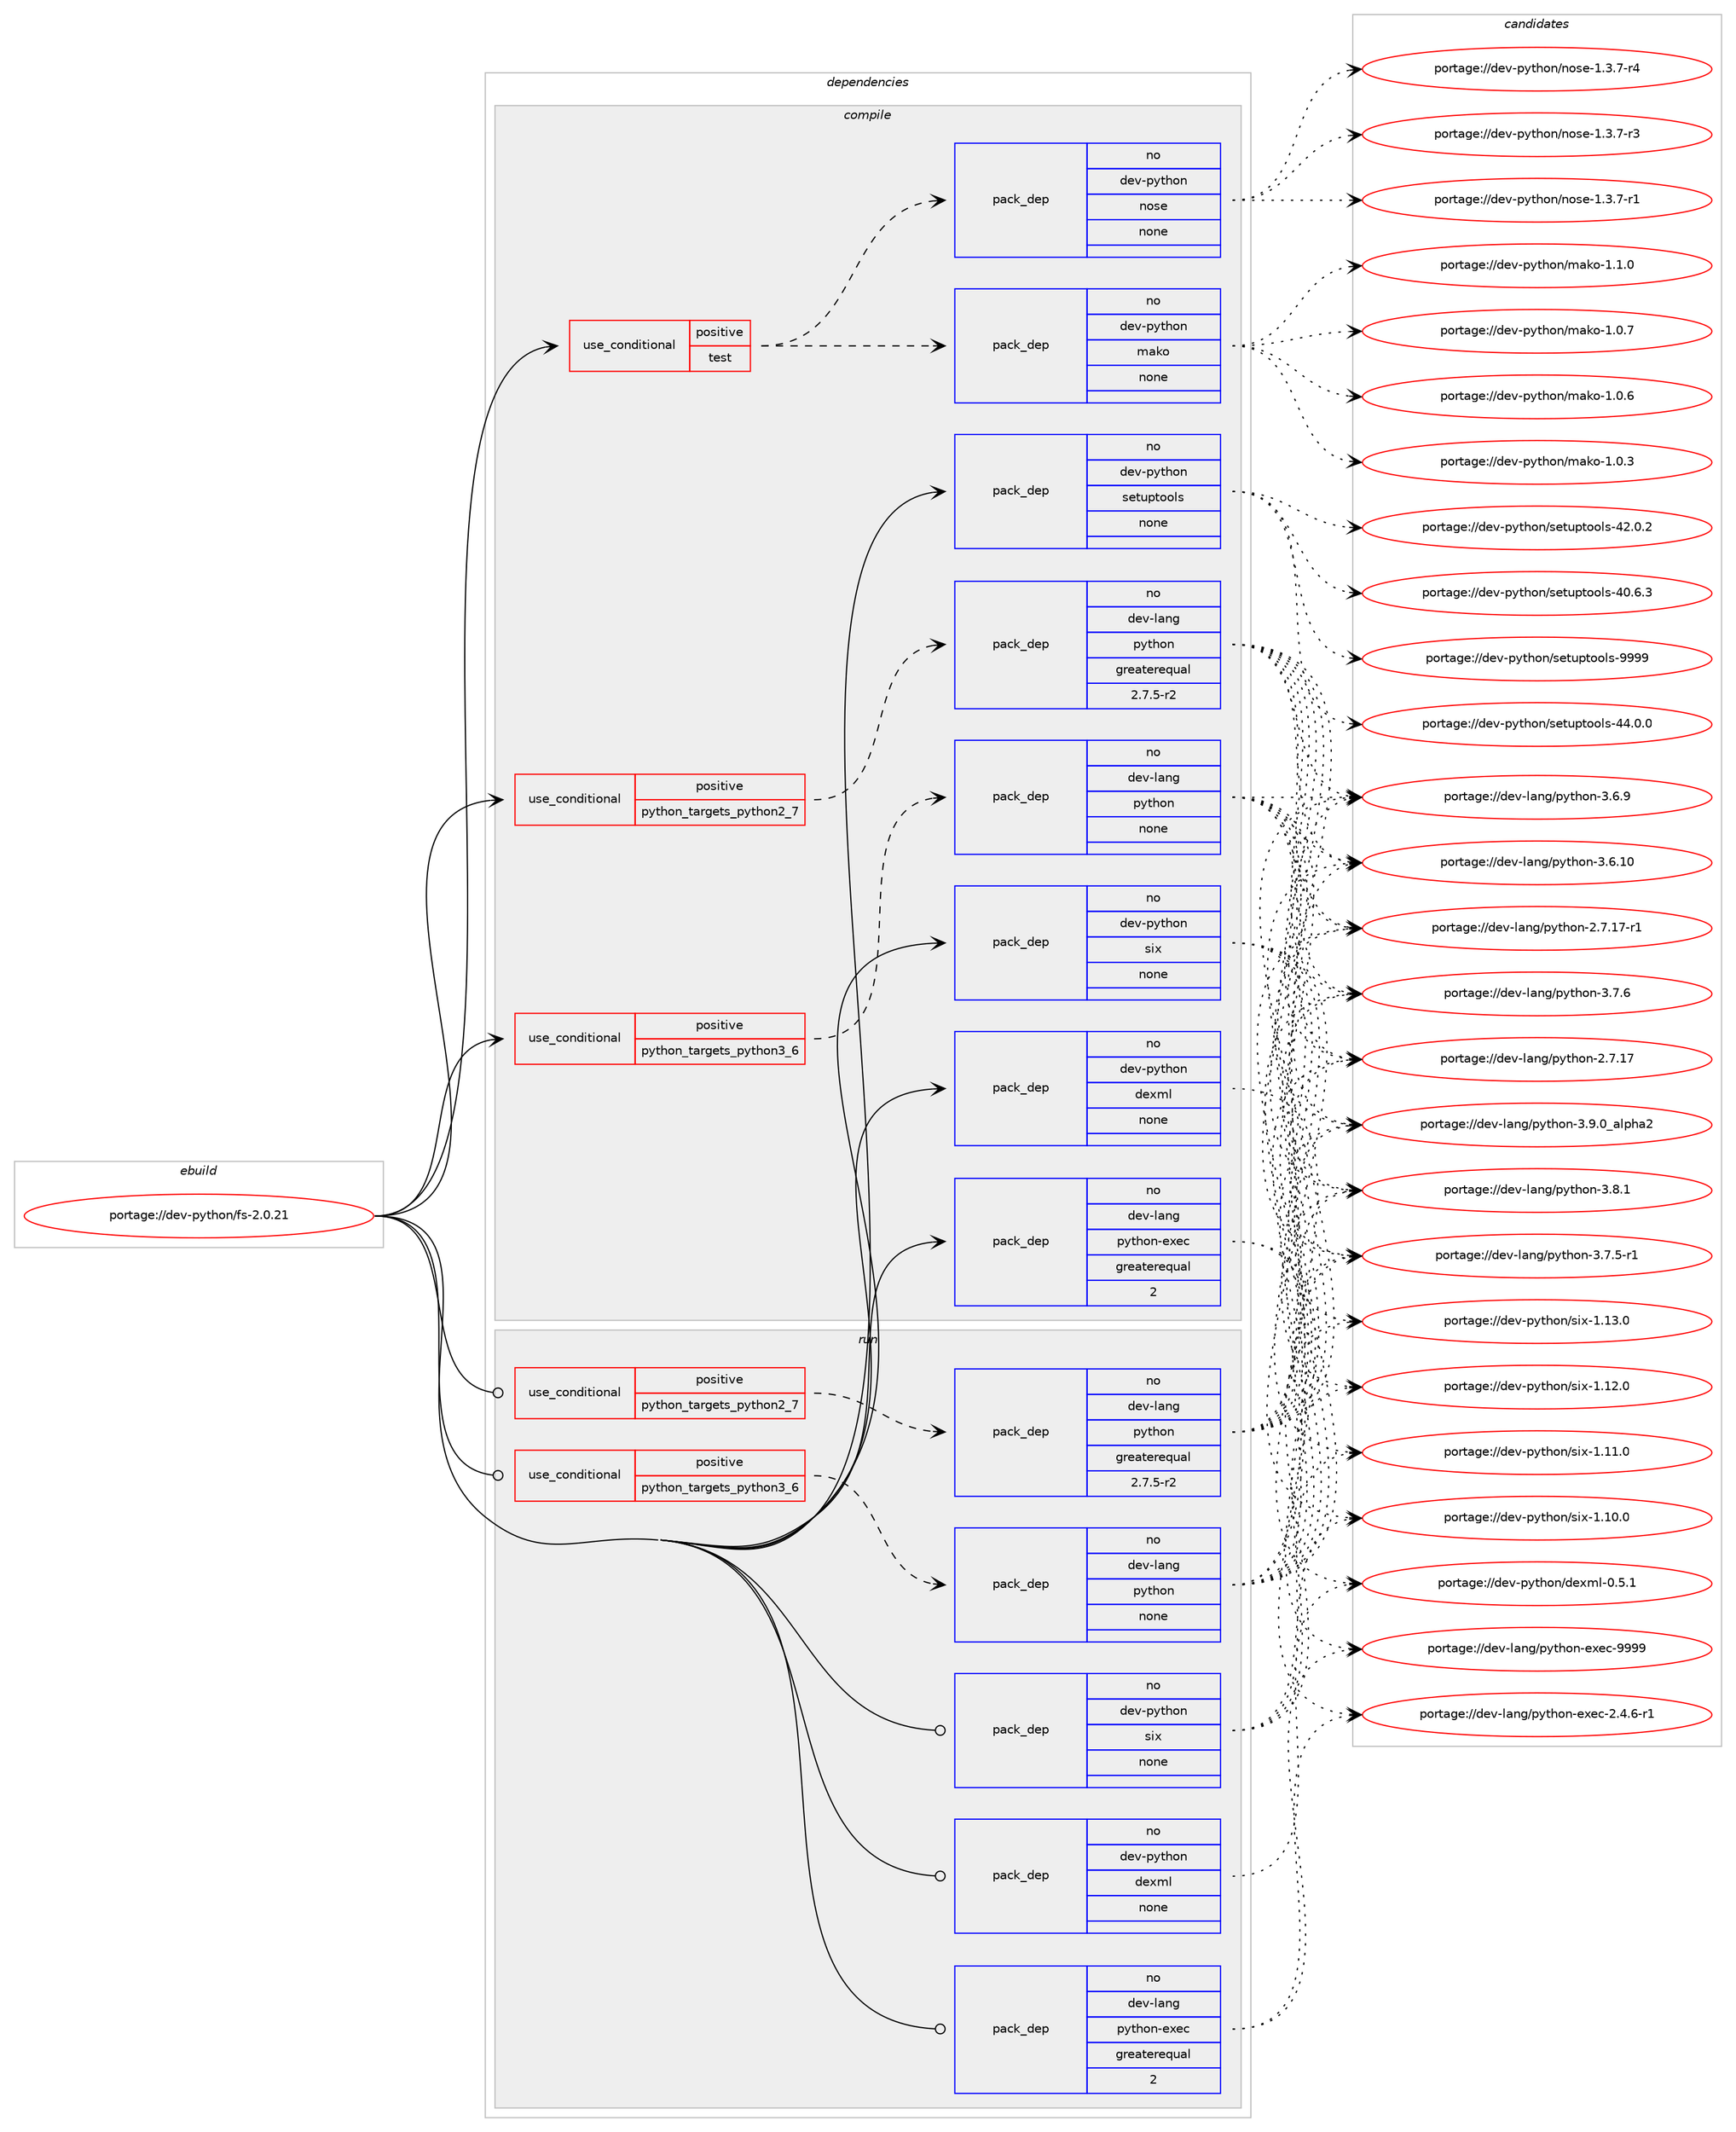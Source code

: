digraph prolog {

# *************
# Graph options
# *************

newrank=true;
concentrate=true;
compound=true;
graph [rankdir=LR,fontname=Helvetica,fontsize=10,ranksep=1.5];#, ranksep=2.5, nodesep=0.2];
edge  [arrowhead=vee];
node  [fontname=Helvetica,fontsize=10];

# **********
# The ebuild
# **********

subgraph cluster_leftcol {
color=gray;
label=<<i>ebuild</i>>;
id [label="portage://dev-python/fs-2.0.21", color=red, width=4, href="../dev-python/fs-2.0.21.svg"];
}

# ****************
# The dependencies
# ****************

subgraph cluster_midcol {
color=gray;
label=<<i>dependencies</i>>;
subgraph cluster_compile {
fillcolor="#eeeeee";
style=filled;
label=<<i>compile</i>>;
subgraph cond115583 {
dependency459833 [label=<<TABLE BORDER="0" CELLBORDER="1" CELLSPACING="0" CELLPADDING="4"><TR><TD ROWSPAN="3" CELLPADDING="10">use_conditional</TD></TR><TR><TD>positive</TD></TR><TR><TD>python_targets_python2_7</TD></TR></TABLE>>, shape=none, color=red];
subgraph pack339260 {
dependency459834 [label=<<TABLE BORDER="0" CELLBORDER="1" CELLSPACING="0" CELLPADDING="4" WIDTH="220"><TR><TD ROWSPAN="6" CELLPADDING="30">pack_dep</TD></TR><TR><TD WIDTH="110">no</TD></TR><TR><TD>dev-lang</TD></TR><TR><TD>python</TD></TR><TR><TD>greaterequal</TD></TR><TR><TD>2.7.5-r2</TD></TR></TABLE>>, shape=none, color=blue];
}
dependency459833:e -> dependency459834:w [weight=20,style="dashed",arrowhead="vee"];
}
id:e -> dependency459833:w [weight=20,style="solid",arrowhead="vee"];
subgraph cond115584 {
dependency459835 [label=<<TABLE BORDER="0" CELLBORDER="1" CELLSPACING="0" CELLPADDING="4"><TR><TD ROWSPAN="3" CELLPADDING="10">use_conditional</TD></TR><TR><TD>positive</TD></TR><TR><TD>python_targets_python3_6</TD></TR></TABLE>>, shape=none, color=red];
subgraph pack339261 {
dependency459836 [label=<<TABLE BORDER="0" CELLBORDER="1" CELLSPACING="0" CELLPADDING="4" WIDTH="220"><TR><TD ROWSPAN="6" CELLPADDING="30">pack_dep</TD></TR><TR><TD WIDTH="110">no</TD></TR><TR><TD>dev-lang</TD></TR><TR><TD>python</TD></TR><TR><TD>none</TD></TR><TR><TD></TD></TR></TABLE>>, shape=none, color=blue];
}
dependency459835:e -> dependency459836:w [weight=20,style="dashed",arrowhead="vee"];
}
id:e -> dependency459835:w [weight=20,style="solid",arrowhead="vee"];
subgraph cond115585 {
dependency459837 [label=<<TABLE BORDER="0" CELLBORDER="1" CELLSPACING="0" CELLPADDING="4"><TR><TD ROWSPAN="3" CELLPADDING="10">use_conditional</TD></TR><TR><TD>positive</TD></TR><TR><TD>test</TD></TR></TABLE>>, shape=none, color=red];
subgraph pack339262 {
dependency459838 [label=<<TABLE BORDER="0" CELLBORDER="1" CELLSPACING="0" CELLPADDING="4" WIDTH="220"><TR><TD ROWSPAN="6" CELLPADDING="30">pack_dep</TD></TR><TR><TD WIDTH="110">no</TD></TR><TR><TD>dev-python</TD></TR><TR><TD>mako</TD></TR><TR><TD>none</TD></TR><TR><TD></TD></TR></TABLE>>, shape=none, color=blue];
}
dependency459837:e -> dependency459838:w [weight=20,style="dashed",arrowhead="vee"];
subgraph pack339263 {
dependency459839 [label=<<TABLE BORDER="0" CELLBORDER="1" CELLSPACING="0" CELLPADDING="4" WIDTH="220"><TR><TD ROWSPAN="6" CELLPADDING="30">pack_dep</TD></TR><TR><TD WIDTH="110">no</TD></TR><TR><TD>dev-python</TD></TR><TR><TD>nose</TD></TR><TR><TD>none</TD></TR><TR><TD></TD></TR></TABLE>>, shape=none, color=blue];
}
dependency459837:e -> dependency459839:w [weight=20,style="dashed",arrowhead="vee"];
}
id:e -> dependency459837:w [weight=20,style="solid",arrowhead="vee"];
subgraph pack339264 {
dependency459840 [label=<<TABLE BORDER="0" CELLBORDER="1" CELLSPACING="0" CELLPADDING="4" WIDTH="220"><TR><TD ROWSPAN="6" CELLPADDING="30">pack_dep</TD></TR><TR><TD WIDTH="110">no</TD></TR><TR><TD>dev-lang</TD></TR><TR><TD>python-exec</TD></TR><TR><TD>greaterequal</TD></TR><TR><TD>2</TD></TR></TABLE>>, shape=none, color=blue];
}
id:e -> dependency459840:w [weight=20,style="solid",arrowhead="vee"];
subgraph pack339265 {
dependency459841 [label=<<TABLE BORDER="0" CELLBORDER="1" CELLSPACING="0" CELLPADDING="4" WIDTH="220"><TR><TD ROWSPAN="6" CELLPADDING="30">pack_dep</TD></TR><TR><TD WIDTH="110">no</TD></TR><TR><TD>dev-python</TD></TR><TR><TD>dexml</TD></TR><TR><TD>none</TD></TR><TR><TD></TD></TR></TABLE>>, shape=none, color=blue];
}
id:e -> dependency459841:w [weight=20,style="solid",arrowhead="vee"];
subgraph pack339266 {
dependency459842 [label=<<TABLE BORDER="0" CELLBORDER="1" CELLSPACING="0" CELLPADDING="4" WIDTH="220"><TR><TD ROWSPAN="6" CELLPADDING="30">pack_dep</TD></TR><TR><TD WIDTH="110">no</TD></TR><TR><TD>dev-python</TD></TR><TR><TD>setuptools</TD></TR><TR><TD>none</TD></TR><TR><TD></TD></TR></TABLE>>, shape=none, color=blue];
}
id:e -> dependency459842:w [weight=20,style="solid",arrowhead="vee"];
subgraph pack339267 {
dependency459843 [label=<<TABLE BORDER="0" CELLBORDER="1" CELLSPACING="0" CELLPADDING="4" WIDTH="220"><TR><TD ROWSPAN="6" CELLPADDING="30">pack_dep</TD></TR><TR><TD WIDTH="110">no</TD></TR><TR><TD>dev-python</TD></TR><TR><TD>six</TD></TR><TR><TD>none</TD></TR><TR><TD></TD></TR></TABLE>>, shape=none, color=blue];
}
id:e -> dependency459843:w [weight=20,style="solid",arrowhead="vee"];
}
subgraph cluster_compileandrun {
fillcolor="#eeeeee";
style=filled;
label=<<i>compile and run</i>>;
}
subgraph cluster_run {
fillcolor="#eeeeee";
style=filled;
label=<<i>run</i>>;
subgraph cond115586 {
dependency459844 [label=<<TABLE BORDER="0" CELLBORDER="1" CELLSPACING="0" CELLPADDING="4"><TR><TD ROWSPAN="3" CELLPADDING="10">use_conditional</TD></TR><TR><TD>positive</TD></TR><TR><TD>python_targets_python2_7</TD></TR></TABLE>>, shape=none, color=red];
subgraph pack339268 {
dependency459845 [label=<<TABLE BORDER="0" CELLBORDER="1" CELLSPACING="0" CELLPADDING="4" WIDTH="220"><TR><TD ROWSPAN="6" CELLPADDING="30">pack_dep</TD></TR><TR><TD WIDTH="110">no</TD></TR><TR><TD>dev-lang</TD></TR><TR><TD>python</TD></TR><TR><TD>greaterequal</TD></TR><TR><TD>2.7.5-r2</TD></TR></TABLE>>, shape=none, color=blue];
}
dependency459844:e -> dependency459845:w [weight=20,style="dashed",arrowhead="vee"];
}
id:e -> dependency459844:w [weight=20,style="solid",arrowhead="odot"];
subgraph cond115587 {
dependency459846 [label=<<TABLE BORDER="0" CELLBORDER="1" CELLSPACING="0" CELLPADDING="4"><TR><TD ROWSPAN="3" CELLPADDING="10">use_conditional</TD></TR><TR><TD>positive</TD></TR><TR><TD>python_targets_python3_6</TD></TR></TABLE>>, shape=none, color=red];
subgraph pack339269 {
dependency459847 [label=<<TABLE BORDER="0" CELLBORDER="1" CELLSPACING="0" CELLPADDING="4" WIDTH="220"><TR><TD ROWSPAN="6" CELLPADDING="30">pack_dep</TD></TR><TR><TD WIDTH="110">no</TD></TR><TR><TD>dev-lang</TD></TR><TR><TD>python</TD></TR><TR><TD>none</TD></TR><TR><TD></TD></TR></TABLE>>, shape=none, color=blue];
}
dependency459846:e -> dependency459847:w [weight=20,style="dashed",arrowhead="vee"];
}
id:e -> dependency459846:w [weight=20,style="solid",arrowhead="odot"];
subgraph pack339270 {
dependency459848 [label=<<TABLE BORDER="0" CELLBORDER="1" CELLSPACING="0" CELLPADDING="4" WIDTH="220"><TR><TD ROWSPAN="6" CELLPADDING="30">pack_dep</TD></TR><TR><TD WIDTH="110">no</TD></TR><TR><TD>dev-lang</TD></TR><TR><TD>python-exec</TD></TR><TR><TD>greaterequal</TD></TR><TR><TD>2</TD></TR></TABLE>>, shape=none, color=blue];
}
id:e -> dependency459848:w [weight=20,style="solid",arrowhead="odot"];
subgraph pack339271 {
dependency459849 [label=<<TABLE BORDER="0" CELLBORDER="1" CELLSPACING="0" CELLPADDING="4" WIDTH="220"><TR><TD ROWSPAN="6" CELLPADDING="30">pack_dep</TD></TR><TR><TD WIDTH="110">no</TD></TR><TR><TD>dev-python</TD></TR><TR><TD>dexml</TD></TR><TR><TD>none</TD></TR><TR><TD></TD></TR></TABLE>>, shape=none, color=blue];
}
id:e -> dependency459849:w [weight=20,style="solid",arrowhead="odot"];
subgraph pack339272 {
dependency459850 [label=<<TABLE BORDER="0" CELLBORDER="1" CELLSPACING="0" CELLPADDING="4" WIDTH="220"><TR><TD ROWSPAN="6" CELLPADDING="30">pack_dep</TD></TR><TR><TD WIDTH="110">no</TD></TR><TR><TD>dev-python</TD></TR><TR><TD>six</TD></TR><TR><TD>none</TD></TR><TR><TD></TD></TR></TABLE>>, shape=none, color=blue];
}
id:e -> dependency459850:w [weight=20,style="solid",arrowhead="odot"];
}
}

# **************
# The candidates
# **************

subgraph cluster_choices {
rank=same;
color=gray;
label=<<i>candidates</i>>;

subgraph choice339260 {
color=black;
nodesep=1;
choice10010111845108971101034711212111610411111045514657464895971081121049750 [label="portage://dev-lang/python-3.9.0_alpha2", color=red, width=4,href="../dev-lang/python-3.9.0_alpha2.svg"];
choice100101118451089711010347112121116104111110455146564649 [label="portage://dev-lang/python-3.8.1", color=red, width=4,href="../dev-lang/python-3.8.1.svg"];
choice100101118451089711010347112121116104111110455146554654 [label="portage://dev-lang/python-3.7.6", color=red, width=4,href="../dev-lang/python-3.7.6.svg"];
choice1001011184510897110103471121211161041111104551465546534511449 [label="portage://dev-lang/python-3.7.5-r1", color=red, width=4,href="../dev-lang/python-3.7.5-r1.svg"];
choice100101118451089711010347112121116104111110455146544657 [label="portage://dev-lang/python-3.6.9", color=red, width=4,href="../dev-lang/python-3.6.9.svg"];
choice10010111845108971101034711212111610411111045514654464948 [label="portage://dev-lang/python-3.6.10", color=red, width=4,href="../dev-lang/python-3.6.10.svg"];
choice100101118451089711010347112121116104111110455046554649554511449 [label="portage://dev-lang/python-2.7.17-r1", color=red, width=4,href="../dev-lang/python-2.7.17-r1.svg"];
choice10010111845108971101034711212111610411111045504655464955 [label="portage://dev-lang/python-2.7.17", color=red, width=4,href="../dev-lang/python-2.7.17.svg"];
dependency459834:e -> choice10010111845108971101034711212111610411111045514657464895971081121049750:w [style=dotted,weight="100"];
dependency459834:e -> choice100101118451089711010347112121116104111110455146564649:w [style=dotted,weight="100"];
dependency459834:e -> choice100101118451089711010347112121116104111110455146554654:w [style=dotted,weight="100"];
dependency459834:e -> choice1001011184510897110103471121211161041111104551465546534511449:w [style=dotted,weight="100"];
dependency459834:e -> choice100101118451089711010347112121116104111110455146544657:w [style=dotted,weight="100"];
dependency459834:e -> choice10010111845108971101034711212111610411111045514654464948:w [style=dotted,weight="100"];
dependency459834:e -> choice100101118451089711010347112121116104111110455046554649554511449:w [style=dotted,weight="100"];
dependency459834:e -> choice10010111845108971101034711212111610411111045504655464955:w [style=dotted,weight="100"];
}
subgraph choice339261 {
color=black;
nodesep=1;
choice10010111845108971101034711212111610411111045514657464895971081121049750 [label="portage://dev-lang/python-3.9.0_alpha2", color=red, width=4,href="../dev-lang/python-3.9.0_alpha2.svg"];
choice100101118451089711010347112121116104111110455146564649 [label="portage://dev-lang/python-3.8.1", color=red, width=4,href="../dev-lang/python-3.8.1.svg"];
choice100101118451089711010347112121116104111110455146554654 [label="portage://dev-lang/python-3.7.6", color=red, width=4,href="../dev-lang/python-3.7.6.svg"];
choice1001011184510897110103471121211161041111104551465546534511449 [label="portage://dev-lang/python-3.7.5-r1", color=red, width=4,href="../dev-lang/python-3.7.5-r1.svg"];
choice100101118451089711010347112121116104111110455146544657 [label="portage://dev-lang/python-3.6.9", color=red, width=4,href="../dev-lang/python-3.6.9.svg"];
choice10010111845108971101034711212111610411111045514654464948 [label="portage://dev-lang/python-3.6.10", color=red, width=4,href="../dev-lang/python-3.6.10.svg"];
choice100101118451089711010347112121116104111110455046554649554511449 [label="portage://dev-lang/python-2.7.17-r1", color=red, width=4,href="../dev-lang/python-2.7.17-r1.svg"];
choice10010111845108971101034711212111610411111045504655464955 [label="portage://dev-lang/python-2.7.17", color=red, width=4,href="../dev-lang/python-2.7.17.svg"];
dependency459836:e -> choice10010111845108971101034711212111610411111045514657464895971081121049750:w [style=dotted,weight="100"];
dependency459836:e -> choice100101118451089711010347112121116104111110455146564649:w [style=dotted,weight="100"];
dependency459836:e -> choice100101118451089711010347112121116104111110455146554654:w [style=dotted,weight="100"];
dependency459836:e -> choice1001011184510897110103471121211161041111104551465546534511449:w [style=dotted,weight="100"];
dependency459836:e -> choice100101118451089711010347112121116104111110455146544657:w [style=dotted,weight="100"];
dependency459836:e -> choice10010111845108971101034711212111610411111045514654464948:w [style=dotted,weight="100"];
dependency459836:e -> choice100101118451089711010347112121116104111110455046554649554511449:w [style=dotted,weight="100"];
dependency459836:e -> choice10010111845108971101034711212111610411111045504655464955:w [style=dotted,weight="100"];
}
subgraph choice339262 {
color=black;
nodesep=1;
choice100101118451121211161041111104710997107111454946494648 [label="portage://dev-python/mako-1.1.0", color=red, width=4,href="../dev-python/mako-1.1.0.svg"];
choice100101118451121211161041111104710997107111454946484655 [label="portage://dev-python/mako-1.0.7", color=red, width=4,href="../dev-python/mako-1.0.7.svg"];
choice100101118451121211161041111104710997107111454946484654 [label="portage://dev-python/mako-1.0.6", color=red, width=4,href="../dev-python/mako-1.0.6.svg"];
choice100101118451121211161041111104710997107111454946484651 [label="portage://dev-python/mako-1.0.3", color=red, width=4,href="../dev-python/mako-1.0.3.svg"];
dependency459838:e -> choice100101118451121211161041111104710997107111454946494648:w [style=dotted,weight="100"];
dependency459838:e -> choice100101118451121211161041111104710997107111454946484655:w [style=dotted,weight="100"];
dependency459838:e -> choice100101118451121211161041111104710997107111454946484654:w [style=dotted,weight="100"];
dependency459838:e -> choice100101118451121211161041111104710997107111454946484651:w [style=dotted,weight="100"];
}
subgraph choice339263 {
color=black;
nodesep=1;
choice10010111845112121116104111110471101111151014549465146554511452 [label="portage://dev-python/nose-1.3.7-r4", color=red, width=4,href="../dev-python/nose-1.3.7-r4.svg"];
choice10010111845112121116104111110471101111151014549465146554511451 [label="portage://dev-python/nose-1.3.7-r3", color=red, width=4,href="../dev-python/nose-1.3.7-r3.svg"];
choice10010111845112121116104111110471101111151014549465146554511449 [label="portage://dev-python/nose-1.3.7-r1", color=red, width=4,href="../dev-python/nose-1.3.7-r1.svg"];
dependency459839:e -> choice10010111845112121116104111110471101111151014549465146554511452:w [style=dotted,weight="100"];
dependency459839:e -> choice10010111845112121116104111110471101111151014549465146554511451:w [style=dotted,weight="100"];
dependency459839:e -> choice10010111845112121116104111110471101111151014549465146554511449:w [style=dotted,weight="100"];
}
subgraph choice339264 {
color=black;
nodesep=1;
choice10010111845108971101034711212111610411111045101120101994557575757 [label="portage://dev-lang/python-exec-9999", color=red, width=4,href="../dev-lang/python-exec-9999.svg"];
choice10010111845108971101034711212111610411111045101120101994550465246544511449 [label="portage://dev-lang/python-exec-2.4.6-r1", color=red, width=4,href="../dev-lang/python-exec-2.4.6-r1.svg"];
dependency459840:e -> choice10010111845108971101034711212111610411111045101120101994557575757:w [style=dotted,weight="100"];
dependency459840:e -> choice10010111845108971101034711212111610411111045101120101994550465246544511449:w [style=dotted,weight="100"];
}
subgraph choice339265 {
color=black;
nodesep=1;
choice1001011184511212111610411111047100101120109108454846534649 [label="portage://dev-python/dexml-0.5.1", color=red, width=4,href="../dev-python/dexml-0.5.1.svg"];
dependency459841:e -> choice1001011184511212111610411111047100101120109108454846534649:w [style=dotted,weight="100"];
}
subgraph choice339266 {
color=black;
nodesep=1;
choice10010111845112121116104111110471151011161171121161111111081154557575757 [label="portage://dev-python/setuptools-9999", color=red, width=4,href="../dev-python/setuptools-9999.svg"];
choice100101118451121211161041111104711510111611711211611111110811545525246484648 [label="portage://dev-python/setuptools-44.0.0", color=red, width=4,href="../dev-python/setuptools-44.0.0.svg"];
choice100101118451121211161041111104711510111611711211611111110811545525046484650 [label="portage://dev-python/setuptools-42.0.2", color=red, width=4,href="../dev-python/setuptools-42.0.2.svg"];
choice100101118451121211161041111104711510111611711211611111110811545524846544651 [label="portage://dev-python/setuptools-40.6.3", color=red, width=4,href="../dev-python/setuptools-40.6.3.svg"];
dependency459842:e -> choice10010111845112121116104111110471151011161171121161111111081154557575757:w [style=dotted,weight="100"];
dependency459842:e -> choice100101118451121211161041111104711510111611711211611111110811545525246484648:w [style=dotted,weight="100"];
dependency459842:e -> choice100101118451121211161041111104711510111611711211611111110811545525046484650:w [style=dotted,weight="100"];
dependency459842:e -> choice100101118451121211161041111104711510111611711211611111110811545524846544651:w [style=dotted,weight="100"];
}
subgraph choice339267 {
color=black;
nodesep=1;
choice100101118451121211161041111104711510512045494649514648 [label="portage://dev-python/six-1.13.0", color=red, width=4,href="../dev-python/six-1.13.0.svg"];
choice100101118451121211161041111104711510512045494649504648 [label="portage://dev-python/six-1.12.0", color=red, width=4,href="../dev-python/six-1.12.0.svg"];
choice100101118451121211161041111104711510512045494649494648 [label="portage://dev-python/six-1.11.0", color=red, width=4,href="../dev-python/six-1.11.0.svg"];
choice100101118451121211161041111104711510512045494649484648 [label="portage://dev-python/six-1.10.0", color=red, width=4,href="../dev-python/six-1.10.0.svg"];
dependency459843:e -> choice100101118451121211161041111104711510512045494649514648:w [style=dotted,weight="100"];
dependency459843:e -> choice100101118451121211161041111104711510512045494649504648:w [style=dotted,weight="100"];
dependency459843:e -> choice100101118451121211161041111104711510512045494649494648:w [style=dotted,weight="100"];
dependency459843:e -> choice100101118451121211161041111104711510512045494649484648:w [style=dotted,weight="100"];
}
subgraph choice339268 {
color=black;
nodesep=1;
choice10010111845108971101034711212111610411111045514657464895971081121049750 [label="portage://dev-lang/python-3.9.0_alpha2", color=red, width=4,href="../dev-lang/python-3.9.0_alpha2.svg"];
choice100101118451089711010347112121116104111110455146564649 [label="portage://dev-lang/python-3.8.1", color=red, width=4,href="../dev-lang/python-3.8.1.svg"];
choice100101118451089711010347112121116104111110455146554654 [label="portage://dev-lang/python-3.7.6", color=red, width=4,href="../dev-lang/python-3.7.6.svg"];
choice1001011184510897110103471121211161041111104551465546534511449 [label="portage://dev-lang/python-3.7.5-r1", color=red, width=4,href="../dev-lang/python-3.7.5-r1.svg"];
choice100101118451089711010347112121116104111110455146544657 [label="portage://dev-lang/python-3.6.9", color=red, width=4,href="../dev-lang/python-3.6.9.svg"];
choice10010111845108971101034711212111610411111045514654464948 [label="portage://dev-lang/python-3.6.10", color=red, width=4,href="../dev-lang/python-3.6.10.svg"];
choice100101118451089711010347112121116104111110455046554649554511449 [label="portage://dev-lang/python-2.7.17-r1", color=red, width=4,href="../dev-lang/python-2.7.17-r1.svg"];
choice10010111845108971101034711212111610411111045504655464955 [label="portage://dev-lang/python-2.7.17", color=red, width=4,href="../dev-lang/python-2.7.17.svg"];
dependency459845:e -> choice10010111845108971101034711212111610411111045514657464895971081121049750:w [style=dotted,weight="100"];
dependency459845:e -> choice100101118451089711010347112121116104111110455146564649:w [style=dotted,weight="100"];
dependency459845:e -> choice100101118451089711010347112121116104111110455146554654:w [style=dotted,weight="100"];
dependency459845:e -> choice1001011184510897110103471121211161041111104551465546534511449:w [style=dotted,weight="100"];
dependency459845:e -> choice100101118451089711010347112121116104111110455146544657:w [style=dotted,weight="100"];
dependency459845:e -> choice10010111845108971101034711212111610411111045514654464948:w [style=dotted,weight="100"];
dependency459845:e -> choice100101118451089711010347112121116104111110455046554649554511449:w [style=dotted,weight="100"];
dependency459845:e -> choice10010111845108971101034711212111610411111045504655464955:w [style=dotted,weight="100"];
}
subgraph choice339269 {
color=black;
nodesep=1;
choice10010111845108971101034711212111610411111045514657464895971081121049750 [label="portage://dev-lang/python-3.9.0_alpha2", color=red, width=4,href="../dev-lang/python-3.9.0_alpha2.svg"];
choice100101118451089711010347112121116104111110455146564649 [label="portage://dev-lang/python-3.8.1", color=red, width=4,href="../dev-lang/python-3.8.1.svg"];
choice100101118451089711010347112121116104111110455146554654 [label="portage://dev-lang/python-3.7.6", color=red, width=4,href="../dev-lang/python-3.7.6.svg"];
choice1001011184510897110103471121211161041111104551465546534511449 [label="portage://dev-lang/python-3.7.5-r1", color=red, width=4,href="../dev-lang/python-3.7.5-r1.svg"];
choice100101118451089711010347112121116104111110455146544657 [label="portage://dev-lang/python-3.6.9", color=red, width=4,href="../dev-lang/python-3.6.9.svg"];
choice10010111845108971101034711212111610411111045514654464948 [label="portage://dev-lang/python-3.6.10", color=red, width=4,href="../dev-lang/python-3.6.10.svg"];
choice100101118451089711010347112121116104111110455046554649554511449 [label="portage://dev-lang/python-2.7.17-r1", color=red, width=4,href="../dev-lang/python-2.7.17-r1.svg"];
choice10010111845108971101034711212111610411111045504655464955 [label="portage://dev-lang/python-2.7.17", color=red, width=4,href="../dev-lang/python-2.7.17.svg"];
dependency459847:e -> choice10010111845108971101034711212111610411111045514657464895971081121049750:w [style=dotted,weight="100"];
dependency459847:e -> choice100101118451089711010347112121116104111110455146564649:w [style=dotted,weight="100"];
dependency459847:e -> choice100101118451089711010347112121116104111110455146554654:w [style=dotted,weight="100"];
dependency459847:e -> choice1001011184510897110103471121211161041111104551465546534511449:w [style=dotted,weight="100"];
dependency459847:e -> choice100101118451089711010347112121116104111110455146544657:w [style=dotted,weight="100"];
dependency459847:e -> choice10010111845108971101034711212111610411111045514654464948:w [style=dotted,weight="100"];
dependency459847:e -> choice100101118451089711010347112121116104111110455046554649554511449:w [style=dotted,weight="100"];
dependency459847:e -> choice10010111845108971101034711212111610411111045504655464955:w [style=dotted,weight="100"];
}
subgraph choice339270 {
color=black;
nodesep=1;
choice10010111845108971101034711212111610411111045101120101994557575757 [label="portage://dev-lang/python-exec-9999", color=red, width=4,href="../dev-lang/python-exec-9999.svg"];
choice10010111845108971101034711212111610411111045101120101994550465246544511449 [label="portage://dev-lang/python-exec-2.4.6-r1", color=red, width=4,href="../dev-lang/python-exec-2.4.6-r1.svg"];
dependency459848:e -> choice10010111845108971101034711212111610411111045101120101994557575757:w [style=dotted,weight="100"];
dependency459848:e -> choice10010111845108971101034711212111610411111045101120101994550465246544511449:w [style=dotted,weight="100"];
}
subgraph choice339271 {
color=black;
nodesep=1;
choice1001011184511212111610411111047100101120109108454846534649 [label="portage://dev-python/dexml-0.5.1", color=red, width=4,href="../dev-python/dexml-0.5.1.svg"];
dependency459849:e -> choice1001011184511212111610411111047100101120109108454846534649:w [style=dotted,weight="100"];
}
subgraph choice339272 {
color=black;
nodesep=1;
choice100101118451121211161041111104711510512045494649514648 [label="portage://dev-python/six-1.13.0", color=red, width=4,href="../dev-python/six-1.13.0.svg"];
choice100101118451121211161041111104711510512045494649504648 [label="portage://dev-python/six-1.12.0", color=red, width=4,href="../dev-python/six-1.12.0.svg"];
choice100101118451121211161041111104711510512045494649494648 [label="portage://dev-python/six-1.11.0", color=red, width=4,href="../dev-python/six-1.11.0.svg"];
choice100101118451121211161041111104711510512045494649484648 [label="portage://dev-python/six-1.10.0", color=red, width=4,href="../dev-python/six-1.10.0.svg"];
dependency459850:e -> choice100101118451121211161041111104711510512045494649514648:w [style=dotted,weight="100"];
dependency459850:e -> choice100101118451121211161041111104711510512045494649504648:w [style=dotted,weight="100"];
dependency459850:e -> choice100101118451121211161041111104711510512045494649494648:w [style=dotted,weight="100"];
dependency459850:e -> choice100101118451121211161041111104711510512045494649484648:w [style=dotted,weight="100"];
}
}

}
